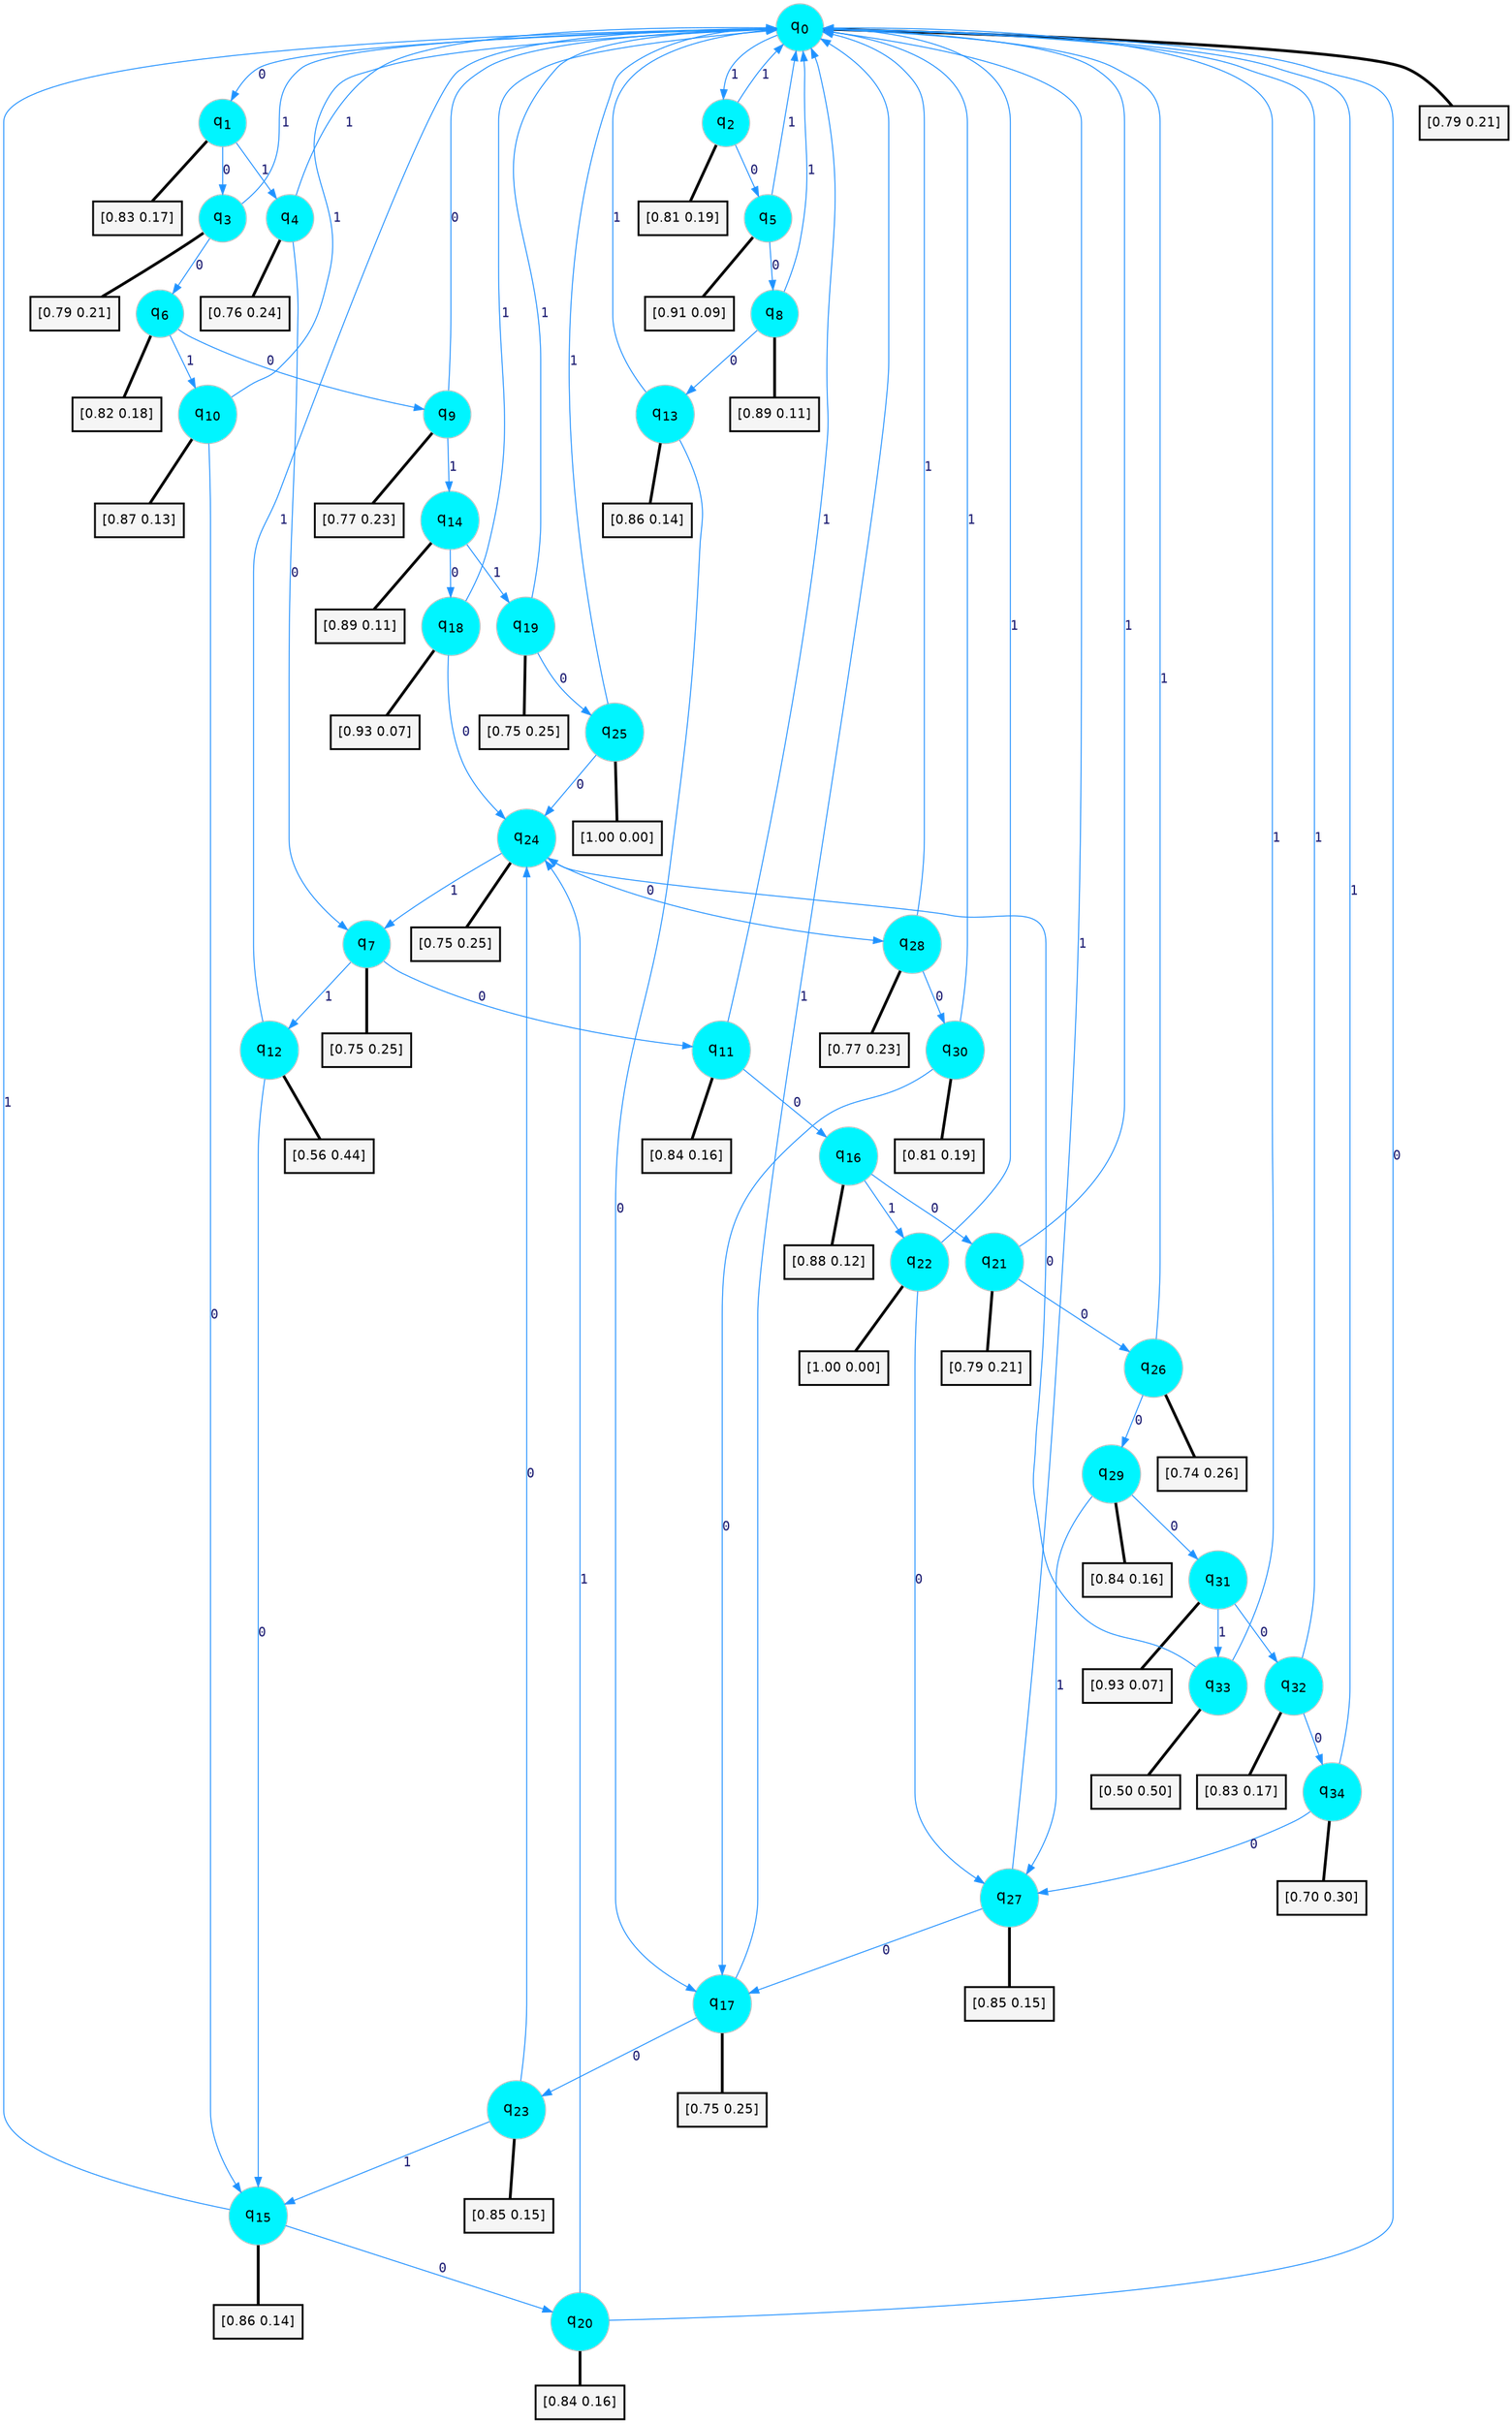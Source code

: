 digraph G {
graph [
bgcolor=transparent, dpi=300, rankdir=TD, size="40,25"];
node [
color=gray, fillcolor=turquoise1, fontcolor=black, fontname=Helvetica, fontsize=16, fontweight=bold, shape=circle, style=filled];
edge [
arrowsize=1, color=dodgerblue1, fontcolor=midnightblue, fontname=courier, fontweight=bold, penwidth=1, style=solid, weight=20];
0[label=<q<SUB>0</SUB>>];
1[label=<q<SUB>1</SUB>>];
2[label=<q<SUB>2</SUB>>];
3[label=<q<SUB>3</SUB>>];
4[label=<q<SUB>4</SUB>>];
5[label=<q<SUB>5</SUB>>];
6[label=<q<SUB>6</SUB>>];
7[label=<q<SUB>7</SUB>>];
8[label=<q<SUB>8</SUB>>];
9[label=<q<SUB>9</SUB>>];
10[label=<q<SUB>10</SUB>>];
11[label=<q<SUB>11</SUB>>];
12[label=<q<SUB>12</SUB>>];
13[label=<q<SUB>13</SUB>>];
14[label=<q<SUB>14</SUB>>];
15[label=<q<SUB>15</SUB>>];
16[label=<q<SUB>16</SUB>>];
17[label=<q<SUB>17</SUB>>];
18[label=<q<SUB>18</SUB>>];
19[label=<q<SUB>19</SUB>>];
20[label=<q<SUB>20</SUB>>];
21[label=<q<SUB>21</SUB>>];
22[label=<q<SUB>22</SUB>>];
23[label=<q<SUB>23</SUB>>];
24[label=<q<SUB>24</SUB>>];
25[label=<q<SUB>25</SUB>>];
26[label=<q<SUB>26</SUB>>];
27[label=<q<SUB>27</SUB>>];
28[label=<q<SUB>28</SUB>>];
29[label=<q<SUB>29</SUB>>];
30[label=<q<SUB>30</SUB>>];
31[label=<q<SUB>31</SUB>>];
32[label=<q<SUB>32</SUB>>];
33[label=<q<SUB>33</SUB>>];
34[label=<q<SUB>34</SUB>>];
35[label="[0.79 0.21]", shape=box,fontcolor=black, fontname=Helvetica, fontsize=14, penwidth=2, fillcolor=whitesmoke,color=black];
36[label="[0.83 0.17]", shape=box,fontcolor=black, fontname=Helvetica, fontsize=14, penwidth=2, fillcolor=whitesmoke,color=black];
37[label="[0.81 0.19]", shape=box,fontcolor=black, fontname=Helvetica, fontsize=14, penwidth=2, fillcolor=whitesmoke,color=black];
38[label="[0.79 0.21]", shape=box,fontcolor=black, fontname=Helvetica, fontsize=14, penwidth=2, fillcolor=whitesmoke,color=black];
39[label="[0.76 0.24]", shape=box,fontcolor=black, fontname=Helvetica, fontsize=14, penwidth=2, fillcolor=whitesmoke,color=black];
40[label="[0.91 0.09]", shape=box,fontcolor=black, fontname=Helvetica, fontsize=14, penwidth=2, fillcolor=whitesmoke,color=black];
41[label="[0.82 0.18]", shape=box,fontcolor=black, fontname=Helvetica, fontsize=14, penwidth=2, fillcolor=whitesmoke,color=black];
42[label="[0.75 0.25]", shape=box,fontcolor=black, fontname=Helvetica, fontsize=14, penwidth=2, fillcolor=whitesmoke,color=black];
43[label="[0.89 0.11]", shape=box,fontcolor=black, fontname=Helvetica, fontsize=14, penwidth=2, fillcolor=whitesmoke,color=black];
44[label="[0.77 0.23]", shape=box,fontcolor=black, fontname=Helvetica, fontsize=14, penwidth=2, fillcolor=whitesmoke,color=black];
45[label="[0.87 0.13]", shape=box,fontcolor=black, fontname=Helvetica, fontsize=14, penwidth=2, fillcolor=whitesmoke,color=black];
46[label="[0.84 0.16]", shape=box,fontcolor=black, fontname=Helvetica, fontsize=14, penwidth=2, fillcolor=whitesmoke,color=black];
47[label="[0.56 0.44]", shape=box,fontcolor=black, fontname=Helvetica, fontsize=14, penwidth=2, fillcolor=whitesmoke,color=black];
48[label="[0.86 0.14]", shape=box,fontcolor=black, fontname=Helvetica, fontsize=14, penwidth=2, fillcolor=whitesmoke,color=black];
49[label="[0.89 0.11]", shape=box,fontcolor=black, fontname=Helvetica, fontsize=14, penwidth=2, fillcolor=whitesmoke,color=black];
50[label="[0.86 0.14]", shape=box,fontcolor=black, fontname=Helvetica, fontsize=14, penwidth=2, fillcolor=whitesmoke,color=black];
51[label="[0.88 0.12]", shape=box,fontcolor=black, fontname=Helvetica, fontsize=14, penwidth=2, fillcolor=whitesmoke,color=black];
52[label="[0.75 0.25]", shape=box,fontcolor=black, fontname=Helvetica, fontsize=14, penwidth=2, fillcolor=whitesmoke,color=black];
53[label="[0.93 0.07]", shape=box,fontcolor=black, fontname=Helvetica, fontsize=14, penwidth=2, fillcolor=whitesmoke,color=black];
54[label="[0.75 0.25]", shape=box,fontcolor=black, fontname=Helvetica, fontsize=14, penwidth=2, fillcolor=whitesmoke,color=black];
55[label="[0.84 0.16]", shape=box,fontcolor=black, fontname=Helvetica, fontsize=14, penwidth=2, fillcolor=whitesmoke,color=black];
56[label="[0.79 0.21]", shape=box,fontcolor=black, fontname=Helvetica, fontsize=14, penwidth=2, fillcolor=whitesmoke,color=black];
57[label="[1.00 0.00]", shape=box,fontcolor=black, fontname=Helvetica, fontsize=14, penwidth=2, fillcolor=whitesmoke,color=black];
58[label="[0.85 0.15]", shape=box,fontcolor=black, fontname=Helvetica, fontsize=14, penwidth=2, fillcolor=whitesmoke,color=black];
59[label="[0.75 0.25]", shape=box,fontcolor=black, fontname=Helvetica, fontsize=14, penwidth=2, fillcolor=whitesmoke,color=black];
60[label="[1.00 0.00]", shape=box,fontcolor=black, fontname=Helvetica, fontsize=14, penwidth=2, fillcolor=whitesmoke,color=black];
61[label="[0.74 0.26]", shape=box,fontcolor=black, fontname=Helvetica, fontsize=14, penwidth=2, fillcolor=whitesmoke,color=black];
62[label="[0.85 0.15]", shape=box,fontcolor=black, fontname=Helvetica, fontsize=14, penwidth=2, fillcolor=whitesmoke,color=black];
63[label="[0.77 0.23]", shape=box,fontcolor=black, fontname=Helvetica, fontsize=14, penwidth=2, fillcolor=whitesmoke,color=black];
64[label="[0.84 0.16]", shape=box,fontcolor=black, fontname=Helvetica, fontsize=14, penwidth=2, fillcolor=whitesmoke,color=black];
65[label="[0.81 0.19]", shape=box,fontcolor=black, fontname=Helvetica, fontsize=14, penwidth=2, fillcolor=whitesmoke,color=black];
66[label="[0.93 0.07]", shape=box,fontcolor=black, fontname=Helvetica, fontsize=14, penwidth=2, fillcolor=whitesmoke,color=black];
67[label="[0.83 0.17]", shape=box,fontcolor=black, fontname=Helvetica, fontsize=14, penwidth=2, fillcolor=whitesmoke,color=black];
68[label="[0.50 0.50]", shape=box,fontcolor=black, fontname=Helvetica, fontsize=14, penwidth=2, fillcolor=whitesmoke,color=black];
69[label="[0.70 0.30]", shape=box,fontcolor=black, fontname=Helvetica, fontsize=14, penwidth=2, fillcolor=whitesmoke,color=black];
0->1 [label=0];
0->2 [label=1];
0->35 [arrowhead=none, penwidth=3,color=black];
1->3 [label=0];
1->4 [label=1];
1->36 [arrowhead=none, penwidth=3,color=black];
2->5 [label=0];
2->0 [label=1];
2->37 [arrowhead=none, penwidth=3,color=black];
3->6 [label=0];
3->0 [label=1];
3->38 [arrowhead=none, penwidth=3,color=black];
4->7 [label=0];
4->0 [label=1];
4->39 [arrowhead=none, penwidth=3,color=black];
5->8 [label=0];
5->0 [label=1];
5->40 [arrowhead=none, penwidth=3,color=black];
6->9 [label=0];
6->10 [label=1];
6->41 [arrowhead=none, penwidth=3,color=black];
7->11 [label=0];
7->12 [label=1];
7->42 [arrowhead=none, penwidth=3,color=black];
8->13 [label=0];
8->0 [label=1];
8->43 [arrowhead=none, penwidth=3,color=black];
9->0 [label=0];
9->14 [label=1];
9->44 [arrowhead=none, penwidth=3,color=black];
10->15 [label=0];
10->0 [label=1];
10->45 [arrowhead=none, penwidth=3,color=black];
11->16 [label=0];
11->0 [label=1];
11->46 [arrowhead=none, penwidth=3,color=black];
12->15 [label=0];
12->0 [label=1];
12->47 [arrowhead=none, penwidth=3,color=black];
13->17 [label=0];
13->0 [label=1];
13->48 [arrowhead=none, penwidth=3,color=black];
14->18 [label=0];
14->19 [label=1];
14->49 [arrowhead=none, penwidth=3,color=black];
15->20 [label=0];
15->0 [label=1];
15->50 [arrowhead=none, penwidth=3,color=black];
16->21 [label=0];
16->22 [label=1];
16->51 [arrowhead=none, penwidth=3,color=black];
17->23 [label=0];
17->0 [label=1];
17->52 [arrowhead=none, penwidth=3,color=black];
18->24 [label=0];
18->0 [label=1];
18->53 [arrowhead=none, penwidth=3,color=black];
19->25 [label=0];
19->0 [label=1];
19->54 [arrowhead=none, penwidth=3,color=black];
20->0 [label=0];
20->24 [label=1];
20->55 [arrowhead=none, penwidth=3,color=black];
21->26 [label=0];
21->0 [label=1];
21->56 [arrowhead=none, penwidth=3,color=black];
22->27 [label=0];
22->0 [label=1];
22->57 [arrowhead=none, penwidth=3,color=black];
23->24 [label=0];
23->15 [label=1];
23->58 [arrowhead=none, penwidth=3,color=black];
24->28 [label=0];
24->7 [label=1];
24->59 [arrowhead=none, penwidth=3,color=black];
25->24 [label=0];
25->0 [label=1];
25->60 [arrowhead=none, penwidth=3,color=black];
26->29 [label=0];
26->0 [label=1];
26->61 [arrowhead=none, penwidth=3,color=black];
27->17 [label=0];
27->0 [label=1];
27->62 [arrowhead=none, penwidth=3,color=black];
28->30 [label=0];
28->0 [label=1];
28->63 [arrowhead=none, penwidth=3,color=black];
29->31 [label=0];
29->27 [label=1];
29->64 [arrowhead=none, penwidth=3,color=black];
30->17 [label=0];
30->0 [label=1];
30->65 [arrowhead=none, penwidth=3,color=black];
31->32 [label=0];
31->33 [label=1];
31->66 [arrowhead=none, penwidth=3,color=black];
32->34 [label=0];
32->0 [label=1];
32->67 [arrowhead=none, penwidth=3,color=black];
33->24 [label=0];
33->0 [label=1];
33->68 [arrowhead=none, penwidth=3,color=black];
34->27 [label=0];
34->0 [label=1];
34->69 [arrowhead=none, penwidth=3,color=black];
}
